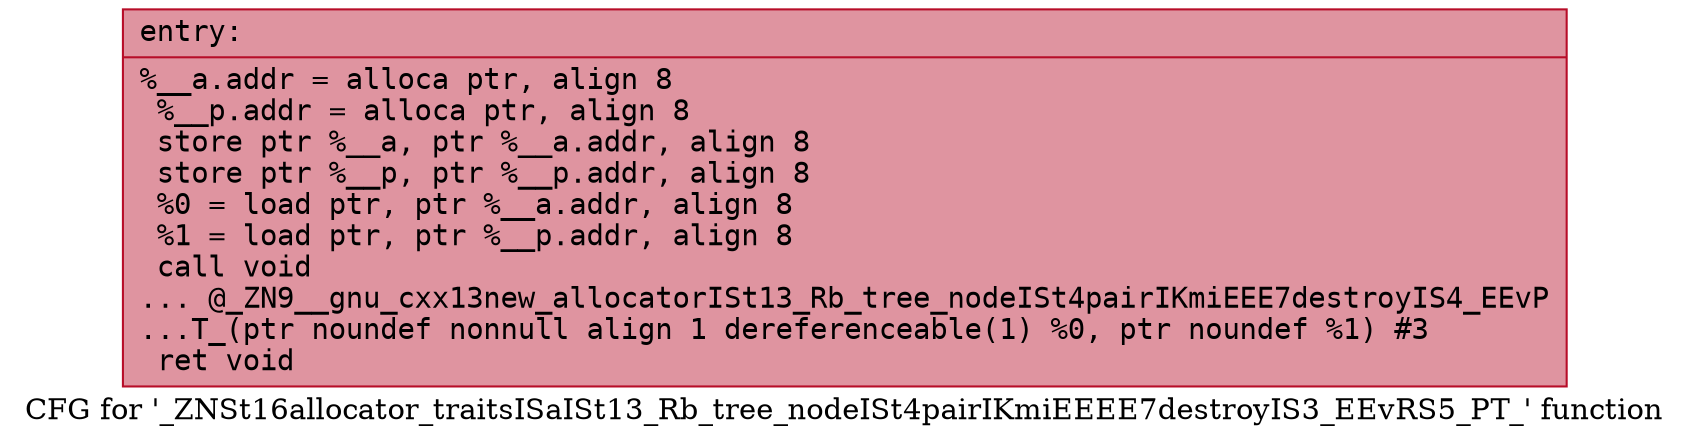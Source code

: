 digraph "CFG for '_ZNSt16allocator_traitsISaISt13_Rb_tree_nodeISt4pairIKmiEEEE7destroyIS3_EEvRS5_PT_' function" {
	label="CFG for '_ZNSt16allocator_traitsISaISt13_Rb_tree_nodeISt4pairIKmiEEEE7destroyIS3_EEvRS5_PT_' function";

	Node0x55dfe4bba4f0 [shape=record,color="#b70d28ff", style=filled, fillcolor="#b70d2870" fontname="Courier",label="{entry:\l|  %__a.addr = alloca ptr, align 8\l  %__p.addr = alloca ptr, align 8\l  store ptr %__a, ptr %__a.addr, align 8\l  store ptr %__p, ptr %__p.addr, align 8\l  %0 = load ptr, ptr %__a.addr, align 8\l  %1 = load ptr, ptr %__p.addr, align 8\l  call void\l... @_ZN9__gnu_cxx13new_allocatorISt13_Rb_tree_nodeISt4pairIKmiEEE7destroyIS4_EEvP\l...T_(ptr noundef nonnull align 1 dereferenceable(1) %0, ptr noundef %1) #3\l  ret void\l}"];
}
